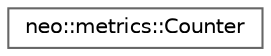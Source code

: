 digraph "Graphical Class Hierarchy"
{
 // LATEX_PDF_SIZE
  bgcolor="transparent";
  edge [fontname=Helvetica,fontsize=10,labelfontname=Helvetica,labelfontsize=10];
  node [fontname=Helvetica,fontsize=10,shape=box,height=0.2,width=0.4];
  rankdir="LR";
  Node0 [id="Node000000",label="neo::metrics::Counter",height=0.2,width=0.4,color="grey40", fillcolor="white", style="filled",URL="$classneo_1_1metrics_1_1_counter.html",tooltip="A simple counter metric."];
}

